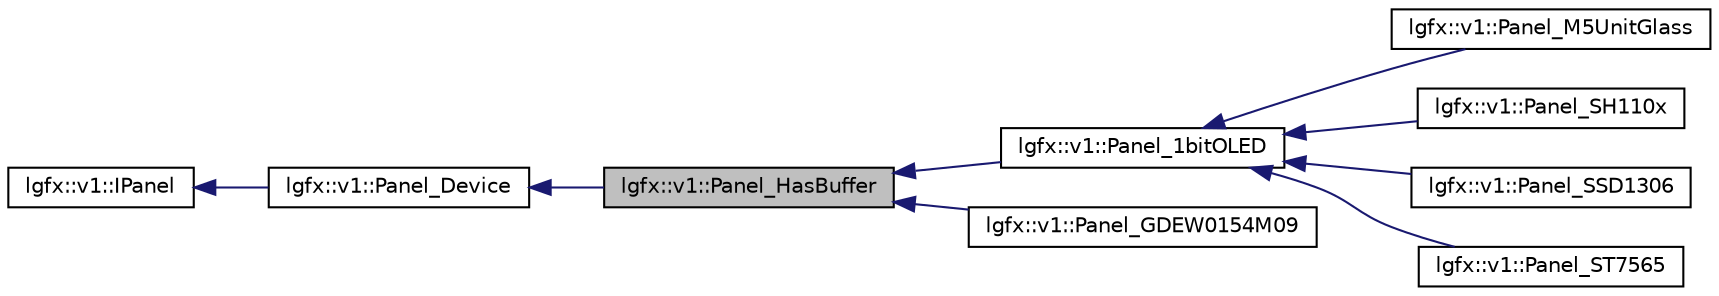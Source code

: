 digraph "lgfx::v1::Panel_HasBuffer"
{
 // LATEX_PDF_SIZE
  edge [fontname="Helvetica",fontsize="10",labelfontname="Helvetica",labelfontsize="10"];
  node [fontname="Helvetica",fontsize="10",shape=record];
  rankdir="LR";
  Node1 [label="lgfx::v1::Panel_HasBuffer",height=0.2,width=0.4,color="black", fillcolor="grey75", style="filled", fontcolor="black",tooltip=" "];
  Node2 -> Node1 [dir="back",color="midnightblue",fontsize="10",style="solid",fontname="Helvetica"];
  Node2 [label="lgfx::v1::Panel_Device",height=0.2,width=0.4,color="black", fillcolor="white", style="filled",URL="$structlgfx_1_1v1_1_1Panel__Device.html",tooltip=" "];
  Node3 -> Node2 [dir="back",color="midnightblue",fontsize="10",style="solid",fontname="Helvetica"];
  Node3 [label="lgfx::v1::IPanel",height=0.2,width=0.4,color="black", fillcolor="white", style="filled",URL="$structlgfx_1_1v1_1_1IPanel.html",tooltip=" "];
  Node1 -> Node4 [dir="back",color="midnightblue",fontsize="10",style="solid",fontname="Helvetica"];
  Node4 [label="lgfx::v1::Panel_1bitOLED",height=0.2,width=0.4,color="black", fillcolor="white", style="filled",URL="$structlgfx_1_1v1_1_1Panel__1bitOLED.html",tooltip=" "];
  Node4 -> Node5 [dir="back",color="midnightblue",fontsize="10",style="solid",fontname="Helvetica"];
  Node5 [label="lgfx::v1::Panel_M5UnitGlass",height=0.2,width=0.4,color="black", fillcolor="white", style="filled",URL="$structlgfx_1_1v1_1_1Panel__M5UnitGlass.html",tooltip=" "];
  Node4 -> Node6 [dir="back",color="midnightblue",fontsize="10",style="solid",fontname="Helvetica"];
  Node6 [label="lgfx::v1::Panel_SH110x",height=0.2,width=0.4,color="black", fillcolor="white", style="filled",URL="$structlgfx_1_1v1_1_1Panel__SH110x.html",tooltip=" "];
  Node4 -> Node7 [dir="back",color="midnightblue",fontsize="10",style="solid",fontname="Helvetica"];
  Node7 [label="lgfx::v1::Panel_SSD1306",height=0.2,width=0.4,color="black", fillcolor="white", style="filled",URL="$structlgfx_1_1v1_1_1Panel__SSD1306.html",tooltip=" "];
  Node4 -> Node8 [dir="back",color="midnightblue",fontsize="10",style="solid",fontname="Helvetica"];
  Node8 [label="lgfx::v1::Panel_ST7565",height=0.2,width=0.4,color="black", fillcolor="white", style="filled",URL="$structlgfx_1_1v1_1_1Panel__ST7565.html",tooltip=" "];
  Node1 -> Node9 [dir="back",color="midnightblue",fontsize="10",style="solid",fontname="Helvetica"];
  Node9 [label="lgfx::v1::Panel_GDEW0154M09",height=0.2,width=0.4,color="black", fillcolor="white", style="filled",URL="$structlgfx_1_1v1_1_1Panel__GDEW0154M09.html",tooltip=" "];
}
